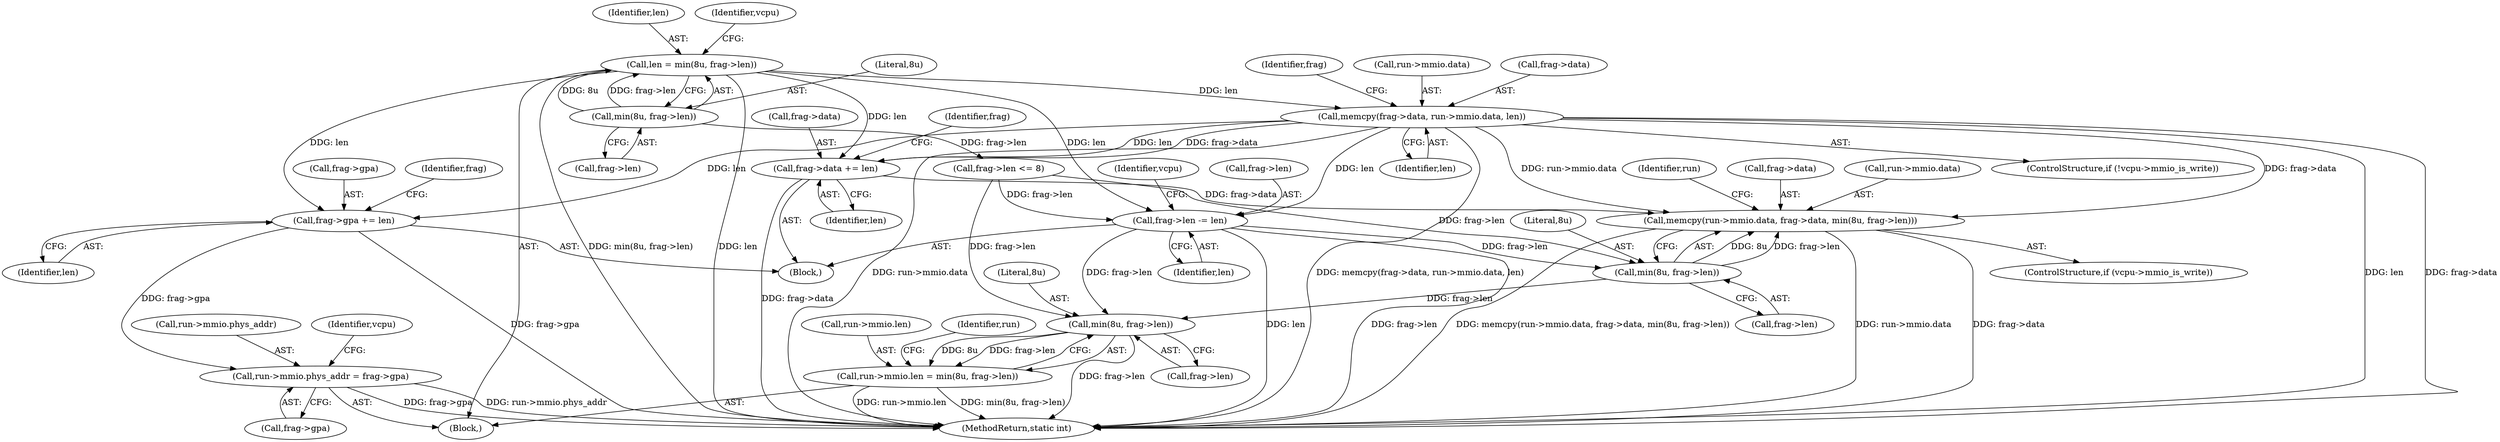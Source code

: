 digraph "0_linux_a08d3b3b99efd509133946056531cdf8f3a0c09b@API" {
"1000142" [label="(Call,memcpy(frag->data, run->mmio.data, len))"];
"1000130" [label="(Call,len = min(8u, frag->len))"];
"1000132" [label="(Call,min(8u, frag->len))"];
"1000167" [label="(Call,frag->data += len)"];
"1000228" [label="(Call,memcpy(run->mmio.data, frag->data, min(8u, frag->len)))"];
"1000172" [label="(Call,frag->gpa += len)"];
"1000215" [label="(Call,run->mmio.phys_addr = frag->gpa)"];
"1000177" [label="(Call,frag->len -= len)"];
"1000237" [label="(Call,min(8u, frag->len))"];
"1000248" [label="(Call,min(8u, frag->len))"];
"1000242" [label="(Call,run->mmio.len = min(8u, frag->len))"];
"1000142" [label="(Call,memcpy(frag->data, run->mmio.data, len))"];
"1000130" [label="(Call,len = min(8u, frag->len))"];
"1000271" [label="(MethodReturn,static int)"];
"1000243" [label="(Call,run->mmio.len)"];
"1000245" [label="(Identifier,run)"];
"1000216" [label="(Call,run->mmio.phys_addr)"];
"1000106" [label="(Block,)"];
"1000172" [label="(Call,frag->gpa += len)"];
"1000132" [label="(Call,min(8u, frag->len))"];
"1000167" [label="(Call,frag->data += len)"];
"1000224" [label="(ControlStructure,if (vcpu->mmio_is_write))"];
"1000143" [label="(Call,frag->data)"];
"1000134" [label="(Call,frag->len)"];
"1000171" [label="(Identifier,len)"];
"1000249" [label="(Literal,8u)"];
"1000256" [label="(Identifier,run)"];
"1000155" [label="(Identifier,frag)"];
"1000173" [label="(Call,frag->gpa)"];
"1000237" [label="(Call,min(8u, frag->len))"];
"1000226" [label="(Identifier,vcpu)"];
"1000185" [label="(Identifier,vcpu)"];
"1000174" [label="(Identifier,frag)"];
"1000176" [label="(Identifier,len)"];
"1000215" [label="(Call,run->mmio.phys_addr = frag->gpa)"];
"1000242" [label="(Call,run->mmio.len = min(8u, frag->len))"];
"1000168" [label="(Call,frag->data)"];
"1000166" [label="(Block,)"];
"1000181" [label="(Identifier,len)"];
"1000248" [label="(Call,min(8u, frag->len))"];
"1000133" [label="(Literal,8u)"];
"1000228" [label="(Call,memcpy(run->mmio.data, frag->data, min(8u, frag->len)))"];
"1000178" [label="(Call,frag->len)"];
"1000177" [label="(Call,frag->len -= len)"];
"1000238" [label="(Literal,8u)"];
"1000131" [label="(Identifier,len)"];
"1000250" [label="(Call,frag->len)"];
"1000234" [label="(Call,frag->data)"];
"1000179" [label="(Identifier,frag)"];
"1000137" [label="(ControlStructure,if (!vcpu->mmio_is_write))"];
"1000239" [label="(Call,frag->len)"];
"1000146" [label="(Call,run->mmio.data)"];
"1000140" [label="(Identifier,vcpu)"];
"1000153" [label="(Call,frag->len <= 8)"];
"1000221" [label="(Call,frag->gpa)"];
"1000151" [label="(Identifier,len)"];
"1000229" [label="(Call,run->mmio.data)"];
"1000142" -> "1000137"  [label="AST: "];
"1000142" -> "1000151"  [label="CFG: "];
"1000143" -> "1000142"  [label="AST: "];
"1000146" -> "1000142"  [label="AST: "];
"1000151" -> "1000142"  [label="AST: "];
"1000155" -> "1000142"  [label="CFG: "];
"1000142" -> "1000271"  [label="DDG: run->mmio.data"];
"1000142" -> "1000271"  [label="DDG: memcpy(frag->data, run->mmio.data, len)"];
"1000142" -> "1000271"  [label="DDG: len"];
"1000142" -> "1000271"  [label="DDG: frag->data"];
"1000130" -> "1000142"  [label="DDG: len"];
"1000142" -> "1000167"  [label="DDG: len"];
"1000142" -> "1000167"  [label="DDG: frag->data"];
"1000142" -> "1000172"  [label="DDG: len"];
"1000142" -> "1000177"  [label="DDG: len"];
"1000142" -> "1000228"  [label="DDG: run->mmio.data"];
"1000142" -> "1000228"  [label="DDG: frag->data"];
"1000130" -> "1000106"  [label="AST: "];
"1000130" -> "1000132"  [label="CFG: "];
"1000131" -> "1000130"  [label="AST: "];
"1000132" -> "1000130"  [label="AST: "];
"1000140" -> "1000130"  [label="CFG: "];
"1000130" -> "1000271"  [label="DDG: min(8u, frag->len)"];
"1000130" -> "1000271"  [label="DDG: len"];
"1000132" -> "1000130"  [label="DDG: 8u"];
"1000132" -> "1000130"  [label="DDG: frag->len"];
"1000130" -> "1000167"  [label="DDG: len"];
"1000130" -> "1000172"  [label="DDG: len"];
"1000130" -> "1000177"  [label="DDG: len"];
"1000132" -> "1000134"  [label="CFG: "];
"1000133" -> "1000132"  [label="AST: "];
"1000134" -> "1000132"  [label="AST: "];
"1000132" -> "1000153"  [label="DDG: frag->len"];
"1000167" -> "1000166"  [label="AST: "];
"1000167" -> "1000171"  [label="CFG: "];
"1000168" -> "1000167"  [label="AST: "];
"1000171" -> "1000167"  [label="AST: "];
"1000174" -> "1000167"  [label="CFG: "];
"1000167" -> "1000271"  [label="DDG: frag->data"];
"1000167" -> "1000228"  [label="DDG: frag->data"];
"1000228" -> "1000224"  [label="AST: "];
"1000228" -> "1000237"  [label="CFG: "];
"1000229" -> "1000228"  [label="AST: "];
"1000234" -> "1000228"  [label="AST: "];
"1000237" -> "1000228"  [label="AST: "];
"1000245" -> "1000228"  [label="CFG: "];
"1000228" -> "1000271"  [label="DDG: memcpy(run->mmio.data, frag->data, min(8u, frag->len))"];
"1000228" -> "1000271"  [label="DDG: run->mmio.data"];
"1000228" -> "1000271"  [label="DDG: frag->data"];
"1000237" -> "1000228"  [label="DDG: 8u"];
"1000237" -> "1000228"  [label="DDG: frag->len"];
"1000172" -> "1000166"  [label="AST: "];
"1000172" -> "1000176"  [label="CFG: "];
"1000173" -> "1000172"  [label="AST: "];
"1000176" -> "1000172"  [label="AST: "];
"1000179" -> "1000172"  [label="CFG: "];
"1000172" -> "1000271"  [label="DDG: frag->gpa"];
"1000172" -> "1000215"  [label="DDG: frag->gpa"];
"1000215" -> "1000106"  [label="AST: "];
"1000215" -> "1000221"  [label="CFG: "];
"1000216" -> "1000215"  [label="AST: "];
"1000221" -> "1000215"  [label="AST: "];
"1000226" -> "1000215"  [label="CFG: "];
"1000215" -> "1000271"  [label="DDG: frag->gpa"];
"1000215" -> "1000271"  [label="DDG: run->mmio.phys_addr"];
"1000177" -> "1000166"  [label="AST: "];
"1000177" -> "1000181"  [label="CFG: "];
"1000178" -> "1000177"  [label="AST: "];
"1000181" -> "1000177"  [label="AST: "];
"1000185" -> "1000177"  [label="CFG: "];
"1000177" -> "1000271"  [label="DDG: len"];
"1000177" -> "1000271"  [label="DDG: frag->len"];
"1000153" -> "1000177"  [label="DDG: frag->len"];
"1000177" -> "1000237"  [label="DDG: frag->len"];
"1000177" -> "1000248"  [label="DDG: frag->len"];
"1000237" -> "1000239"  [label="CFG: "];
"1000238" -> "1000237"  [label="AST: "];
"1000239" -> "1000237"  [label="AST: "];
"1000153" -> "1000237"  [label="DDG: frag->len"];
"1000237" -> "1000248"  [label="DDG: frag->len"];
"1000248" -> "1000242"  [label="AST: "];
"1000248" -> "1000250"  [label="CFG: "];
"1000249" -> "1000248"  [label="AST: "];
"1000250" -> "1000248"  [label="AST: "];
"1000242" -> "1000248"  [label="CFG: "];
"1000248" -> "1000271"  [label="DDG: frag->len"];
"1000248" -> "1000242"  [label="DDG: 8u"];
"1000248" -> "1000242"  [label="DDG: frag->len"];
"1000153" -> "1000248"  [label="DDG: frag->len"];
"1000242" -> "1000106"  [label="AST: "];
"1000243" -> "1000242"  [label="AST: "];
"1000256" -> "1000242"  [label="CFG: "];
"1000242" -> "1000271"  [label="DDG: min(8u, frag->len)"];
"1000242" -> "1000271"  [label="DDG: run->mmio.len"];
}
